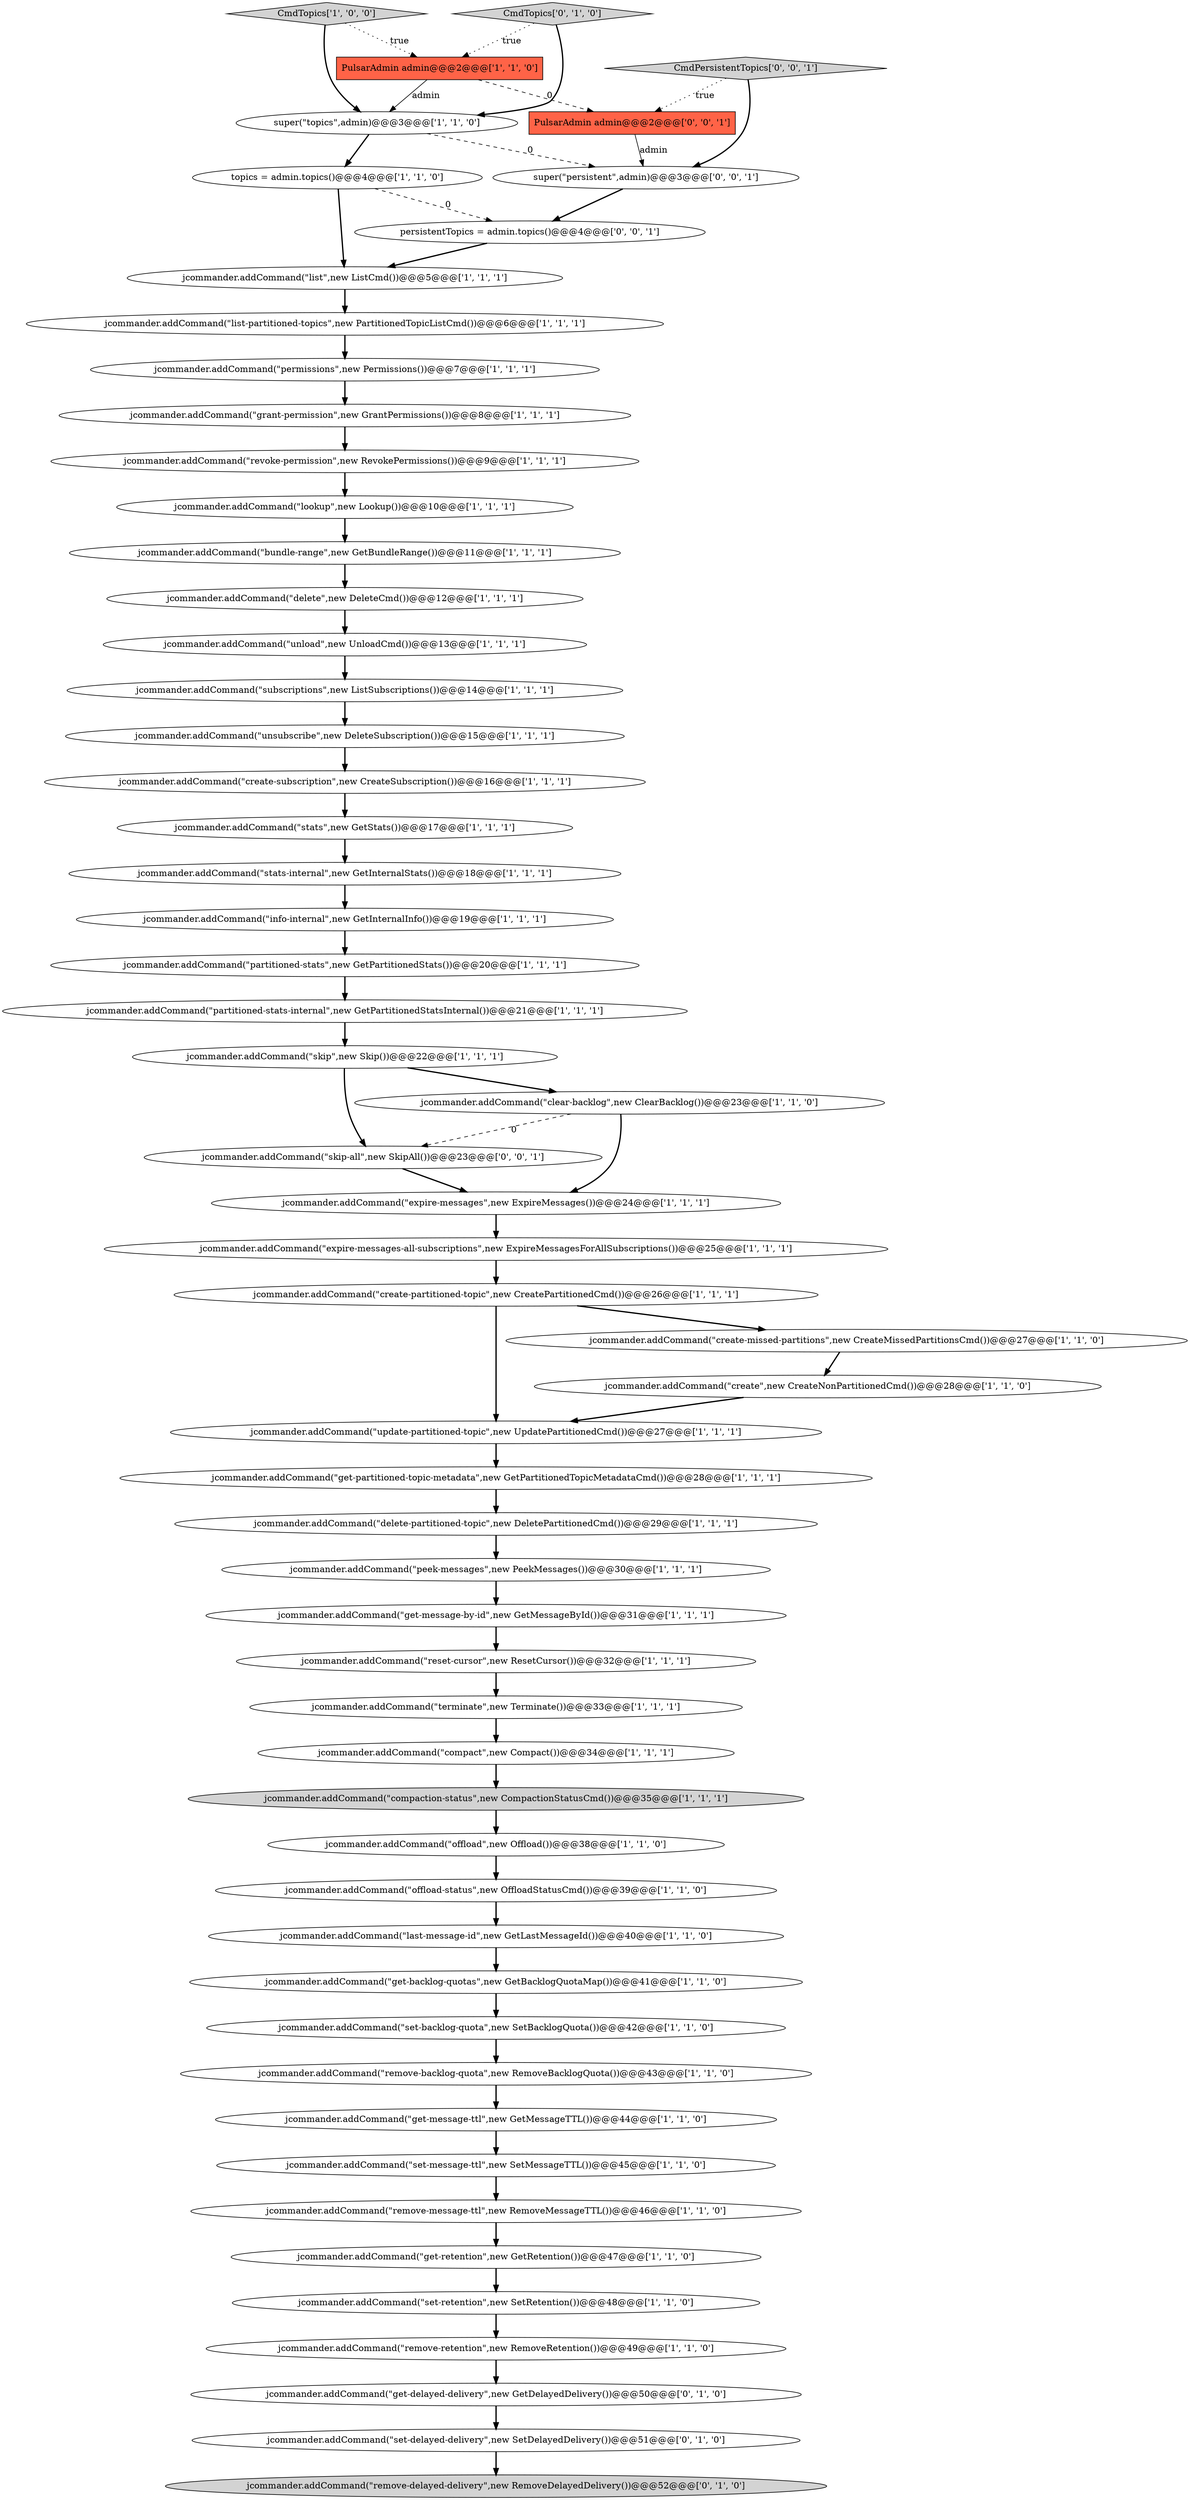 digraph {
27 [style = filled, label = "jcommander.addCommand(\"get-partitioned-topic-metadata\",new GetPartitionedTopicMetadataCmd())@@@28@@@['1', '1', '1']", fillcolor = white, shape = ellipse image = "AAA0AAABBB1BBB"];
40 [style = filled, label = "jcommander.addCommand(\"peek-messages\",new PeekMessages())@@@30@@@['1', '1', '1']", fillcolor = white, shape = ellipse image = "AAA0AAABBB1BBB"];
57 [style = filled, label = "jcommander.addCommand(\"skip-all\",new SkipAll())@@@23@@@['0', '0', '1']", fillcolor = white, shape = ellipse image = "AAA0AAABBB3BBB"];
2 [style = filled, label = "jcommander.addCommand(\"offload-status\",new OffloadStatusCmd())@@@39@@@['1', '1', '0']", fillcolor = white, shape = ellipse image = "AAA0AAABBB1BBB"];
12 [style = filled, label = "jcommander.addCommand(\"get-message-ttl\",new GetMessageTTL())@@@44@@@['1', '1', '0']", fillcolor = white, shape = ellipse image = "AAA0AAABBB1BBB"];
7 [style = filled, label = "jcommander.addCommand(\"update-partitioned-topic\",new UpdatePartitionedCmd())@@@27@@@['1', '1', '1']", fillcolor = white, shape = ellipse image = "AAA0AAABBB1BBB"];
53 [style = filled, label = "CmdPersistentTopics['0', '0', '1']", fillcolor = lightgray, shape = diamond image = "AAA0AAABBB3BBB"];
11 [style = filled, label = "jcommander.addCommand(\"last-message-id\",new GetLastMessageId())@@@40@@@['1', '1', '0']", fillcolor = white, shape = ellipse image = "AAA0AAABBB1BBB"];
6 [style = filled, label = "jcommander.addCommand(\"remove-message-ttl\",new RemoveMessageTTL())@@@46@@@['1', '1', '0']", fillcolor = white, shape = ellipse image = "AAA0AAABBB1BBB"];
22 [style = filled, label = "jcommander.addCommand(\"set-message-ttl\",new SetMessageTTL())@@@45@@@['1', '1', '0']", fillcolor = white, shape = ellipse image = "AAA0AAABBB1BBB"];
51 [style = filled, label = "jcommander.addCommand(\"get-delayed-delivery\",new GetDelayedDelivery())@@@50@@@['0', '1', '0']", fillcolor = white, shape = ellipse image = "AAA1AAABBB2BBB"];
43 [style = filled, label = "jcommander.addCommand(\"skip\",new Skip())@@@22@@@['1', '1', '1']", fillcolor = white, shape = ellipse image = "AAA0AAABBB1BBB"];
14 [style = filled, label = "jcommander.addCommand(\"list\",new ListCmd())@@@5@@@['1', '1', '1']", fillcolor = white, shape = ellipse image = "AAA0AAABBB1BBB"];
4 [style = filled, label = "jcommander.addCommand(\"get-backlog-quotas\",new GetBacklogQuotaMap())@@@41@@@['1', '1', '0']", fillcolor = white, shape = ellipse image = "AAA0AAABBB1BBB"];
17 [style = filled, label = "jcommander.addCommand(\"create-partitioned-topic\",new CreatePartitionedCmd())@@@26@@@['1', '1', '1']", fillcolor = white, shape = ellipse image = "AAA0AAABBB1BBB"];
31 [style = filled, label = "jcommander.addCommand(\"reset-cursor\",new ResetCursor())@@@32@@@['1', '1', '1']", fillcolor = white, shape = ellipse image = "AAA0AAABBB1BBB"];
36 [style = filled, label = "topics = admin.topics()@@@4@@@['1', '1', '0']", fillcolor = white, shape = ellipse image = "AAA0AAABBB1BBB"];
41 [style = filled, label = "jcommander.addCommand(\"set-retention\",new SetRetention())@@@48@@@['1', '1', '0']", fillcolor = white, shape = ellipse image = "AAA0AAABBB1BBB"];
35 [style = filled, label = "jcommander.addCommand(\"unsubscribe\",new DeleteSubscription())@@@15@@@['1', '1', '1']", fillcolor = white, shape = ellipse image = "AAA0AAABBB1BBB"];
0 [style = filled, label = "jcommander.addCommand(\"partitioned-stats-internal\",new GetPartitionedStatsInternal())@@@21@@@['1', '1', '1']", fillcolor = white, shape = ellipse image = "AAA0AAABBB1BBB"];
18 [style = filled, label = "CmdTopics['1', '0', '0']", fillcolor = lightgray, shape = diamond image = "AAA0AAABBB1BBB"];
46 [style = filled, label = "jcommander.addCommand(\"remove-backlog-quota\",new RemoveBacklogQuota())@@@43@@@['1', '1', '0']", fillcolor = white, shape = ellipse image = "AAA0AAABBB1BBB"];
48 [style = filled, label = "jcommander.addCommand(\"delete-partitioned-topic\",new DeletePartitionedCmd())@@@29@@@['1', '1', '1']", fillcolor = white, shape = ellipse image = "AAA0AAABBB1BBB"];
56 [style = filled, label = "super(\"persistent\",admin)@@@3@@@['0', '0', '1']", fillcolor = white, shape = ellipse image = "AAA0AAABBB3BBB"];
24 [style = filled, label = "jcommander.addCommand(\"get-retention\",new GetRetention())@@@47@@@['1', '1', '0']", fillcolor = white, shape = ellipse image = "AAA0AAABBB1BBB"];
19 [style = filled, label = "jcommander.addCommand(\"get-message-by-id\",new GetMessageById())@@@31@@@['1', '1', '1']", fillcolor = white, shape = ellipse image = "AAA0AAABBB1BBB"];
49 [style = filled, label = "jcommander.addCommand(\"remove-delayed-delivery\",new RemoveDelayedDelivery())@@@52@@@['0', '1', '0']", fillcolor = lightgray, shape = ellipse image = "AAA1AAABBB2BBB"];
33 [style = filled, label = "jcommander.addCommand(\"info-internal\",new GetInternalInfo())@@@19@@@['1', '1', '1']", fillcolor = white, shape = ellipse image = "AAA0AAABBB1BBB"];
29 [style = filled, label = "jcommander.addCommand(\"offload\",new Offload())@@@38@@@['1', '1', '0']", fillcolor = white, shape = ellipse image = "AAA0AAABBB1BBB"];
50 [style = filled, label = "CmdTopics['0', '1', '0']", fillcolor = lightgray, shape = diamond image = "AAA0AAABBB2BBB"];
16 [style = filled, label = "jcommander.addCommand(\"expire-messages\",new ExpireMessages())@@@24@@@['1', '1', '1']", fillcolor = white, shape = ellipse image = "AAA0AAABBB1BBB"];
30 [style = filled, label = "jcommander.addCommand(\"subscriptions\",new ListSubscriptions())@@@14@@@['1', '1', '1']", fillcolor = white, shape = ellipse image = "AAA0AAABBB1BBB"];
38 [style = filled, label = "jcommander.addCommand(\"terminate\",new Terminate())@@@33@@@['1', '1', '1']", fillcolor = white, shape = ellipse image = "AAA0AAABBB1BBB"];
55 [style = filled, label = "PulsarAdmin admin@@@2@@@['0', '0', '1']", fillcolor = tomato, shape = box image = "AAA0AAABBB3BBB"];
5 [style = filled, label = "jcommander.addCommand(\"clear-backlog\",new ClearBacklog())@@@23@@@['1', '1', '0']", fillcolor = white, shape = ellipse image = "AAA0AAABBB1BBB"];
25 [style = filled, label = "jcommander.addCommand(\"expire-messages-all-subscriptions\",new ExpireMessagesForAllSubscriptions())@@@25@@@['1', '1', '1']", fillcolor = white, shape = ellipse image = "AAA0AAABBB1BBB"];
15 [style = filled, label = "jcommander.addCommand(\"permissions\",new Permissions())@@@7@@@['1', '1', '1']", fillcolor = white, shape = ellipse image = "AAA0AAABBB1BBB"];
47 [style = filled, label = "PulsarAdmin admin@@@2@@@['1', '1', '0']", fillcolor = tomato, shape = box image = "AAA0AAABBB1BBB"];
13 [style = filled, label = "jcommander.addCommand(\"lookup\",new Lookup())@@@10@@@['1', '1', '1']", fillcolor = white, shape = ellipse image = "AAA0AAABBB1BBB"];
37 [style = filled, label = "jcommander.addCommand(\"compact\",new Compact())@@@34@@@['1', '1', '1']", fillcolor = white, shape = ellipse image = "AAA0AAABBB1BBB"];
54 [style = filled, label = "persistentTopics = admin.topics()@@@4@@@['0', '0', '1']", fillcolor = white, shape = ellipse image = "AAA0AAABBB3BBB"];
39 [style = filled, label = "jcommander.addCommand(\"bundle-range\",new GetBundleRange())@@@11@@@['1', '1', '1']", fillcolor = white, shape = ellipse image = "AAA0AAABBB1BBB"];
45 [style = filled, label = "jcommander.addCommand(\"set-backlog-quota\",new SetBacklogQuota())@@@42@@@['1', '1', '0']", fillcolor = white, shape = ellipse image = "AAA0AAABBB1BBB"];
21 [style = filled, label = "jcommander.addCommand(\"unload\",new UnloadCmd())@@@13@@@['1', '1', '1']", fillcolor = white, shape = ellipse image = "AAA0AAABBB1BBB"];
20 [style = filled, label = "jcommander.addCommand(\"delete\",new DeleteCmd())@@@12@@@['1', '1', '1']", fillcolor = white, shape = ellipse image = "AAA0AAABBB1BBB"];
3 [style = filled, label = "jcommander.addCommand(\"create-missed-partitions\",new CreateMissedPartitionsCmd())@@@27@@@['1', '1', '0']", fillcolor = white, shape = ellipse image = "AAA0AAABBB1BBB"];
23 [style = filled, label = "jcommander.addCommand(\"compaction-status\",new CompactionStatusCmd())@@@35@@@['1', '1', '1']", fillcolor = lightgray, shape = ellipse image = "AAA0AAABBB1BBB"];
32 [style = filled, label = "jcommander.addCommand(\"stats\",new GetStats())@@@17@@@['1', '1', '1']", fillcolor = white, shape = ellipse image = "AAA0AAABBB1BBB"];
1 [style = filled, label = "jcommander.addCommand(\"list-partitioned-topics\",new PartitionedTopicListCmd())@@@6@@@['1', '1', '1']", fillcolor = white, shape = ellipse image = "AAA0AAABBB1BBB"];
8 [style = filled, label = "jcommander.addCommand(\"remove-retention\",new RemoveRetention())@@@49@@@['1', '1', '0']", fillcolor = white, shape = ellipse image = "AAA0AAABBB1BBB"];
10 [style = filled, label = "jcommander.addCommand(\"create\",new CreateNonPartitionedCmd())@@@28@@@['1', '1', '0']", fillcolor = white, shape = ellipse image = "AAA0AAABBB1BBB"];
9 [style = filled, label = "jcommander.addCommand(\"create-subscription\",new CreateSubscription())@@@16@@@['1', '1', '1']", fillcolor = white, shape = ellipse image = "AAA0AAABBB1BBB"];
52 [style = filled, label = "jcommander.addCommand(\"set-delayed-delivery\",new SetDelayedDelivery())@@@51@@@['0', '1', '0']", fillcolor = white, shape = ellipse image = "AAA1AAABBB2BBB"];
44 [style = filled, label = "super(\"topics\",admin)@@@3@@@['1', '1', '0']", fillcolor = white, shape = ellipse image = "AAA0AAABBB1BBB"];
42 [style = filled, label = "jcommander.addCommand(\"revoke-permission\",new RevokePermissions())@@@9@@@['1', '1', '1']", fillcolor = white, shape = ellipse image = "AAA0AAABBB1BBB"];
34 [style = filled, label = "jcommander.addCommand(\"stats-internal\",new GetInternalStats())@@@18@@@['1', '1', '1']", fillcolor = white, shape = ellipse image = "AAA0AAABBB1BBB"];
26 [style = filled, label = "jcommander.addCommand(\"partitioned-stats\",new GetPartitionedStats())@@@20@@@['1', '1', '1']", fillcolor = white, shape = ellipse image = "AAA0AAABBB1BBB"];
28 [style = filled, label = "jcommander.addCommand(\"grant-permission\",new GrantPermissions())@@@8@@@['1', '1', '1']", fillcolor = white, shape = ellipse image = "AAA0AAABBB1BBB"];
3->10 [style = bold, label=""];
43->5 [style = bold, label=""];
11->4 [style = bold, label=""];
55->56 [style = solid, label="admin"];
13->39 [style = bold, label=""];
27->48 [style = bold, label=""];
36->54 [style = dashed, label="0"];
39->20 [style = bold, label=""];
22->6 [style = bold, label=""];
16->25 [style = bold, label=""];
43->57 [style = bold, label=""];
2->11 [style = bold, label=""];
29->2 [style = bold, label=""];
38->37 [style = bold, label=""];
53->56 [style = bold, label=""];
21->30 [style = bold, label=""];
51->52 [style = bold, label=""];
34->33 [style = bold, label=""];
6->24 [style = bold, label=""];
47->55 [style = dashed, label="0"];
42->13 [style = bold, label=""];
17->3 [style = bold, label=""];
25->17 [style = bold, label=""];
48->40 [style = bold, label=""];
4->45 [style = bold, label=""];
18->47 [style = dotted, label="true"];
56->54 [style = bold, label=""];
12->22 [style = bold, label=""];
14->1 [style = bold, label=""];
15->28 [style = bold, label=""];
20->21 [style = bold, label=""];
10->7 [style = bold, label=""];
45->46 [style = bold, label=""];
0->43 [style = bold, label=""];
31->38 [style = bold, label=""];
24->41 [style = bold, label=""];
57->16 [style = bold, label=""];
53->55 [style = dotted, label="true"];
28->42 [style = bold, label=""];
36->14 [style = bold, label=""];
18->44 [style = bold, label=""];
41->8 [style = bold, label=""];
50->47 [style = dotted, label="true"];
1->15 [style = bold, label=""];
40->19 [style = bold, label=""];
32->34 [style = bold, label=""];
47->44 [style = solid, label="admin"];
30->35 [style = bold, label=""];
9->32 [style = bold, label=""];
19->31 [style = bold, label=""];
5->57 [style = dashed, label="0"];
44->36 [style = bold, label=""];
17->7 [style = bold, label=""];
37->23 [style = bold, label=""];
52->49 [style = bold, label=""];
35->9 [style = bold, label=""];
46->12 [style = bold, label=""];
5->16 [style = bold, label=""];
50->44 [style = bold, label=""];
54->14 [style = bold, label=""];
26->0 [style = bold, label=""];
7->27 [style = bold, label=""];
8->51 [style = bold, label=""];
33->26 [style = bold, label=""];
23->29 [style = bold, label=""];
44->56 [style = dashed, label="0"];
}
